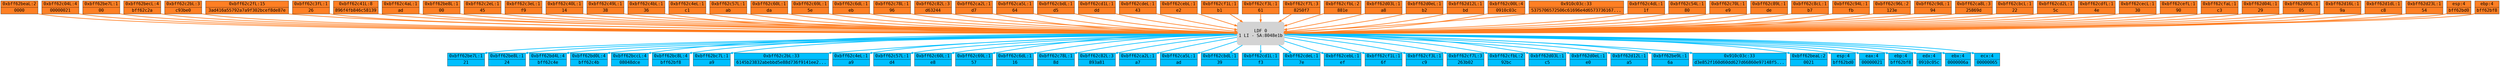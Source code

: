 digraph G {
	graph [bb="0,0,10968,306"];
	node [label="\N"];
	0	 [color=lightgrey,
		fontname=Consolas,
		fontsize=20,
		height=1.5139,
		label="LDF 0\n1 LI - SA:8048e1b",
		pos="5540,153",
		shape=Mrecord,
		style=filled,
		width=3];
	60	 [fillcolor=deepskyblue1,
		fontname=Consolas,
		fontsize=20,
		height=0.84722,
		label="{0xbff62be7L:1 | 21 }",
		pos="2031,31",
		rects="1949.5,31,2112.5,61 1949.5,1,2112.5,31",
		shape=record,
		style=filled,
		width=2.2569];
	0 -> 60	 [color=deepskyblue1,
		penwidth=3,
		pos="e,2112.7,60.353 5432,151.05 4892.2,146.06 2498.1,120.85 2122.7,62.015"];
	61	 [fillcolor=deepskyblue1,
		fontname=Consolas,
		fontsize=20,
		height=0.84722,
		label="{0xbff62be8L:1 | 24 }",
		pos="2212,31",
		rects="2130.5,31,2293.5,61 2130.5,1,2293.5,31",
		shape=record,
		style=filled,
		width=2.2569];
	0 -> 61	 [color=deepskyblue1,
		penwidth=3,
		pos="e,2293.7,60.348 5431.7,150.88 4909.1,145.21 2659.8,117.85 2303.6,62.008"];
	62	 [fillcolor=deepskyblue1,
		fontname=Consolas,
		fontsize=20,
		height=0.84722,
		label="{0xbff62bd4L:4 | bff62c4e }",
		pos="2393,31",
		rects="2311.5,31,2474.5,61 2311.5,1,2474.5,31",
		shape=record,
		style=filled,
		width=2.2569];
	0 -> 62	 [color=deepskyblue1,
		penwidth=3,
		pos="e,2474.7,60.342 5431.9,150.69 4928,144.32 2821.4,114.87 2484.5,61.993"];
	63	 [fillcolor=deepskyblue1,
		fontname=Consolas,
		fontsize=20,
		height=0.84722,
		label="{0xbff62bd0L:4 | bff62c4b }",
		pos="2574,31",
		rects="2492.5,31,2655.5,61 2492.5,1,2655.5,31",
		shape=record,
		style=filled,
		width=2.2569];
	0 -> 63	 [color=deepskyblue1,
		penwidth=3,
		pos="e,2655.6,60.115 5431.8,150.45 4947.2,143.26 2985.6,111.46 2665.8,61.813"];
	64	 [fillcolor=deepskyblue1,
		fontname=Consolas,
		fontsize=20,
		height=0.84722,
		label="{0xbff62bccL:4 | 08048dce }",
		pos="2754,31",
		rects="2674,31,2834,61 2674,1,2834,31",
		shape=record,
		style=filled,
		width=2.2222];
	0 -> 64	 [color=deepskyblue1,
		penwidth=3,
		pos="e,2834.3,60.219 5431.9,152.59 4996.9,154.3 3373.5,154.34 2844.3,62"];
	65	 [fillcolor=deepskyblue1,
		fontname=Consolas,
		fontsize=20,
		height=0.84722,
		label="{0xbff62bc8L:4 | bff62bf8 }",
		pos="2933,31",
		rects="2852.5,31,3013.5,61 2852.5,1,3013.5,31",
		shape=record,
		style=filled,
		width=2.2292];
	0 -> 65	 [color=deepskyblue1,
		penwidth=3,
		pos="e,3013.7,60.32 5432,152.28 5015.9,152.74 3515.8,148.36 3023.8,62.113"];
	66	 [fillcolor=deepskyblue1,
		fontname=Consolas,
		fontsize=20,
		height=0.84722,
		label="{0xbff62bc7L:1 | a9 }",
		pos="3112,31",
		rects="3031.5,31,3192.5,61 3031.5,1,3192.5,31",
		shape=record,
		style=filled,
		width=2.2292];
	0 -> 66	 [color=deepskyblue1,
		penwidth=3,
		pos="e,3192.7,60.087 5432,151.89 5035.2,150.86 3658.8,141.61 3202.6,61.864"];
	67	 [fillcolor=deepskyblue1,
		fontname=Consolas,
		fontsize=20,
		height=0.84722,
		label="{0xbff62c2bL:33 | 6145b23832abebbd5e88d736f9141ee2... }",
		pos="3431,31",
		rects="3211,31,3651,61 3211,1,3651,31",
		shape=record,
		style=filled,
		width=6.1111];
	0 -> 67	 [color=deepskyblue1,
		penwidth=3,
		pos="e,3649.4,61.024 5432,149.94 5143.7,143.78 4332.3,122.03 3660,62 3659.9,61.99 3659.8,61.98 3659.7,61.971"];
	68	 [fillcolor=deepskyblue1,
		fontname=Consolas,
		fontsize=20,
		height=0.84722,
		label="{0xbff62c4eL:1 | a9 }",
		pos="3750,31",
		rects="3669.5,31,3830.5,61 3669.5,1,3830.5,31",
		shape=record,
		style=filled,
		width=2.2292];
	0 -> 68	 [color=deepskyblue1,
		penwidth=3,
		pos="e,3830.8,60.259 5431.8,150.12 5110.7,143.93 4165.9,121.24 3840.7,62.109"];
	69	 [fillcolor=deepskyblue1,
		fontname=Consolas,
		fontsize=20,
		height=0.84722,
		label="{0xbff62c57L:1 | d4 }",
		pos="3929,31",
		rects="3848.5,31,4009.5,61 3848.5,1,4009.5,31",
		shape=record,
		style=filled,
		width=2.2292];
	0 -> 69	 [color=deepskyblue1,
		penwidth=3,
		pos="e,4009.8,60.237 5431.8,149.34 5134.7,141.44 4309,115.4 4019.8,62.143"];
	70	 [fillcolor=deepskyblue1,
		fontname=Consolas,
		fontsize=20,
		height=0.84722,
		label="{0xbff62c60L:1 | e8 }",
		pos="4108,31",
		rects="4027.5,31,4188.5,61 4027.5,1,4188.5,31",
		shape=record,
		style=filled,
		width=2.2292];
	0 -> 70	 [color=deepskyblue1,
		penwidth=3,
		pos="e,4188.8,60.209 5431.8,148.35 5159.8,138.61 4451.7,109.57 4198.7,62.121"];
	71	 [fillcolor=deepskyblue1,
		fontname=Consolas,
		fontsize=20,
		height=0.84722,
		label="{0xbff62c69L:1 | 57 }",
		pos="4287,31",
		rects="4206.5,31,4367.5,61 4206.5,1,4367.5,31",
		shape=record,
		style=filled,
		width=2.2292];
	0 -> 71	 [color=deepskyblue1,
		penwidth=3,
		pos="e,4367.8,60.173 5431.6,152.53 5226.2,151.58 4766.5,140.2 4377.8,62.204"];
	72	 [fillcolor=deepskyblue1,
		fontname=Consolas,
		fontsize=20,
		height=0.84722,
		label="{0xbff62c6dL:1 | 16 }",
		pos="4466,31",
		rects="4385.5,31,4546.5,61 4385.5,1,4546.5,31",
		shape=record,
		style=filled,
		width=2.2292];
	0 -> 72	 [color=deepskyblue1,
		penwidth=3,
		pos="e,4546.8,60.123 5431.6,150.35 5250.8,145.79 4876.5,128.62 4556.7,62.203"];
	73	 [fillcolor=deepskyblue1,
		fontname=Consolas,
		fontsize=20,
		height=0.84722,
		label="{0xbff62c78L:1 | 8d }",
		pos="4645,31",
		rects="4564.5,31,4725.5,61 4564.5,1,4725.5,31",
		shape=record,
		style=filled,
		width=2.2292];
	0 -> 73	 [color=deepskyblue1,
		penwidth=3,
		pos="e,4725.8,60.052 5431.9,147.28 5278.1,138.93 4987.8,117.13 4735.9,62.269"];
	74	 [fillcolor=deepskyblue1,
		fontname=Consolas,
		fontsize=20,
		height=0.84722,
		label="{0xbff62c82L:3 | 893a81 }",
		pos="4824,31",
		rects="4743.5,31,4904.5,61 4743.5,1,4904.5,31",
		shape=record,
		style=filled,
		width=2.2292];
	0 -> 74	 [color=deepskyblue1,
		penwidth=3,
		pos="e,4904.8,59.941 5431.8,142.53 5308.2,130.33 5099.9,105.63 4914.7,62.286"];
	75	 [fillcolor=deepskyblue1,
		fontname=Consolas,
		fontsize=20,
		height=0.84722,
		label="{0xbff62ca2L:1 | a7 }",
		pos="5003,31",
		rects="4922.5,31,5083.5,61 4922.5,1,5083.5,31",
		shape=record,
		style=filled,
		width=2.2292];
	0 -> 75	 [color=deepskyblue1,
		penwidth=3,
		pos="e,5083.9,59.746 5431.8,134.24 5343,118.73 5213.8,94.076 5093.6,62.34"];
	76	 [fillcolor=deepskyblue1,
		fontname=Consolas,
		fontsize=20,
		height=0.84722,
		label="{0xbff62ca5L:1 | ad }",
		pos="5182,31",
		rects="5101.5,31,5262.5,61 5101.5,1,5262.5,31",
		shape=record,
		style=filled,
		width=2.2292];
	0 -> 76	 [color=deepskyblue1,
		penwidth=3,
		pos="e,5262.5,59.153 5432,115.93 5385.5,100.37 5330.2,81.863 5272.2,62.41"];
	77	 [fillcolor=deepskyblue1,
		fontname=Consolas,
		fontsize=20,
		height=0.84722,
		label="{0xbff62cbdL:1 | 39 }",
		pos="5361,31",
		rects="5280.5,31,5441.5,61 5280.5,1,5441.5,31",
		shape=record,
		style=filled,
		width=2.2292];
	0 -> 77	 [color=deepskyblue1,
		penwidth=3,
		pos="e,5404.6,61.249 5460.7,98.842 5444.6,88.047 5428.1,76.952 5413.2,66.98"];
	78	 [fillcolor=deepskyblue1,
		fontname=Consolas,
		fontsize=20,
		height=0.84722,
		label="{0xbff62cd1L:1 | f3 }",
		pos="5540,31",
		rects="5459.5,31,5620.5,61 5459.5,1,5620.5,31",
		shape=record,
		style=filled,
		width=2.2292];
	0 -> 78	 [color=deepskyblue1,
		penwidth=3,
		pos="e,5540,61.158 5540,98.667 5540,89.5 5540,80.123 5540,71.405"];
	79	 [fillcolor=deepskyblue1,
		fontname=Consolas,
		fontsize=20,
		height=0.84722,
		label="{0xbff62cdeL:1 | 7e }",
		pos="5719,31",
		rects="5638.5,31,5799.5,61 5638.5,1,5799.5,31",
		shape=record,
		style=filled,
		width=2.2292];
	0 -> 79	 [color=deepskyblue1,
		penwidth=3,
		pos="e,5675.4,61.249 5619.3,98.842 5635.4,88.047 5651.9,76.952 5666.8,66.98"];
	80	 [fillcolor=deepskyblue1,
		fontname=Consolas,
		fontsize=20,
		height=0.84722,
		label="{0xbff62cebL:1 | ef }",
		pos="5898,31",
		rects="5817.5,31,5978.5,61 5817.5,1,5978.5,31",
		shape=record,
		style=filled,
		width=2.2292];
	0 -> 80	 [color=deepskyblue1,
		penwidth=3,
		pos="e,5817.3,59.057 5648.4,115.67 5699.3,98.597 5759.3,78.479 5807.8,62.249"];
	81	 [fillcolor=deepskyblue1,
		fontname=Consolas,
		fontsize=20,
		height=0.84722,
		label="{0xbff62cf1L:1 | 6f }",
		pos="6075,31",
		rects="5997,31,6153,61 5997,1,6153,31",
		shape=record,
		style=filled,
		width=2.1667];
	0 -> 81	 [color=deepskyblue1,
		penwidth=3,
		pos="e,5997,59.195 5648.4,134.24 5739.5,118.35 5872.7,92.838 5987,62 5987.1,61.972 5987.2,61.945 5987.3,61.917"];
	82	 [fillcolor=deepskyblue1,
		fontname=Consolas,
		fontsize=20,
		height=0.84722,
		label="{0xbff62cf3L:1 | c9 }",
		pos="6249,31",
		rects="6171,31,6327,61 6171,1,6327,31",
		shape=record,
		style=filled,
		width=2.1667];
	0 -> 82	 [color=deepskyblue1,
		penwidth=3,
		pos="e,6171,59.69 5648.2,142.58 5771,130.48 5977.1,105.92 6161.1,62.062"];
	83	 [fillcolor=deepskyblue1,
		fontname=Consolas,
		fontsize=20,
		height=0.84722,
		label="{0xbff62cf7L:3 | 263b02 }",
		pos="6423,31",
		rects="6345,31,6501,61 6345,1,6501,31",
		shape=record,
		style=filled,
		width=2.1667];
	0 -> 83	 [color=deepskyblue1,
		penwidth=3,
		pos="e,6345,59.808 5648.1,147.3 5800.4,139.01 6086.2,117.32 6335,62.041"];
	84	 [fillcolor=deepskyblue1,
		fontname=Consolas,
		fontsize=20,
		height=0.84722,
		label="{0xbff62cfbL:2 | 92bc }",
		pos="6597,31",
		rects="6519,31,6675,61 6519,1,6675,31",
		shape=record,
		style=filled,
		width=2.1667];
	0 -> 84	 [color=deepskyblue1,
		penwidth=3,
		pos="e,6519,59.884 5648.2,150.38 5826.8,145.85 6194.1,128.74 6508.8,62.074"];
	85	 [fillcolor=deepskyblue1,
		fontname=Consolas,
		fontsize=20,
		height=0.84722,
		label="{0xbff62d03L:1 | c5 }",
		pos="6775,31",
		rects="6693.5,31,6856.5,61 6693.5,1,6856.5,31",
		shape=record,
		style=filled,
		width=2.2569];
	0 -> 85	 [color=deepskyblue1,
		penwidth=3,
		pos="e,6693.4,59.926 5648,152.08 5850.7,150.37 6301,137.69 6683.5,61.9"];
	86	 [fillcolor=deepskyblue1,
		fontname=Consolas,
		fontsize=20,
		height=0.84722,
		label="{0xbff62d0eL:1 | e0 }",
		pos="6956,31",
		rects="6874.5,31,7037.5,61 6874.5,1,7037.5,31",
		shape=record,
		style=filled,
		width=2.2569];
	0 -> 86	 [color=deepskyblue1,
		penwidth=3,
		pos="e,6874.4,59.969 5648.2,148.15 5917.5,138 6613.4,108.24 6864.2,61.905"];
	87	 [fillcolor=deepskyblue1,
		fontname=Consolas,
		fontsize=20,
		height=0.84722,
		label="{0xbff62d12L:1 | a5 }",
		pos="7137,31",
		rects="7055.5,31,7218.5,61 7055.5,1,7218.5,31",
		shape=record,
		style=filled,
		width=2.2569];
	0 -> 87	 [color=deepskyblue1,
		penwidth=3,
		pos="e,7055.4,60.001 5648.1,149.17 5943,140.88 6758.2,113.99 7045.4,61.866"];
	88	 [fillcolor=deepskyblue1,
		fontname=Consolas,
		fontsize=20,
		height=0.84722,
		label="{0xbff62be9L:1 | 6a }",
		pos="7318,31",
		rects="7236.5,31,7399.5,61 7236.5,1,7399.5,31",
		shape=record,
		style=filled,
		width=2.2569];
	0 -> 88	 [color=deepskyblue1,
		penwidth=3,
		pos="e,7236.4,60.027 5648.1,149.97 5967.4,143.4 6902.9,119.78 7226.6,61.839"];
	89	 [fillcolor=deepskyblue1,
		fontname=Consolas,
		fontsize=20,
		height=0.84722,
		label="{0x910c03c:33 | d3e852f160d60dd627d66860e97148f5... }",
		pos="7635,31",
		rects="7418,31,7852,61 7418,1,7852,31",
		shape=record,
		style=filled,
		width=6.0278];
	0 -> 89	 [color=deepskyblue1,
		penwidth=3,
		pos="e,7418.5,61.025 5648.1,149.94 5935.3,143.78 6740.6,122.07 7408,62 7408.1,61.99 7408.2,61.98 7408.3,61.971"];
	90	 [fillcolor=deepskyblue1,
		fontname=Consolas,
		fontsize=20,
		height=0.84722,
		label="{0xbff62beaL:2 | 0021 }",
		pos="7952,31",
		rects="7870.5,31,8033.5,61 7870.5,1,8033.5,31",
		shape=record,
		style=filled,
		width=2.2569];
	0 -> 90	 [color=deepskyblue1,
		penwidth=3,
		pos="e,7870.4,60.085 5648.3,151.81 6043.4,150.48 7407.8,140.33 7860.6,61.834"];
	91	 [fillcolor=deepskyblue1,
		fontname=Consolas,
		fontsize=20,
		height=0.84722,
		label="{esp:4 | bff62bd0 }",
		pos="8105,31",
		rects="8051.5,31,8158.5,61 8051.5,1,8158.5,31",
		shape=record,
		style=filled,
		width=1.4792];
	0 -> 91	 [color=deepskyblue1,
		penwidth=3,
		pos="e,8051.2,59.32 5648.3,150.7 6092.5,145 7764.5,120.03 8041.2,61.591"];
	92	 [fillcolor=deepskyblue1,
		fontname=Consolas,
		fontsize=20,
		height=0.84722,
		label="{eax:4 | 00000021 }",
		pos="8236,31",
		rects="8176.5,31,8295.5,61 8176.5,1,8295.5,31",
		shape=record,
		style=filled,
		width=1.6458];
	0 -> 92	 [color=deepskyblue1,
		penwidth=3,
		pos="e,8176.2,59.556 5648.1,150.68 6106,144.79 7875.1,118.68 8166.1,61.684"];
	93	 [fillcolor=deepskyblue1,
		fontname=Consolas,
		fontsize=20,
		height=0.84722,
		label="{ebp:4 | bff62bf8 }",
		pos="8365,31",
		rects="8314,31,8416,61 8314,1,8416,31",
		shape=record,
		style=filled,
		width=1.4028];
	0 -> 93	 [color=deepskyblue1,
		penwidth=3,
		pos="e,8313.7,59.096 5648.1,151.17 6126.9,147.15 8043.4,127.09 8304,62 8304.1,61.975 8304.2,61.95 8304.3,61.924"];
	94	 [fillcolor=deepskyblue1,
		fontname=Consolas,
		fontsize=20,
		height=0.84722,
		label="{edx:4 | 0910c05c }",
		pos="8492,31",
		rects="8434,31,8550,61 8434,1,8550,31",
		shape=record,
		style=filled,
		width=1.5972];
	0 -> 94	 [color=deepskyblue1,
		penwidth=3,
		pos="e,8433.9,59.335 5648.2,151.07 6139.7,146.53 8149.9,124.26 8424,62 8424.1,61.977 8424.2,61.953 8424.3,61.93"];
	95	 [fillcolor=deepskyblue1,
		fontname=Consolas,
		fontsize=20,
		height=0.84722,
		label="{ebx:4 | 0000006a }",
		pos="8628,31",
		rects="8568.5,31,8687.5,61 8568.5,1,8687.5,31",
		shape=record,
		style=filled,
		width=1.6458];
	0 -> 95	 [color=deepskyblue1,
		penwidth=3,
		pos="e,8568.1,59.339 5648.1,151.17 6153.4,146.96 8269.8,125.64 8558,62 8558.1,61.977 8558.2,61.954 8558.3,61.93"];
	96	 [fillcolor=deepskyblue1,
		fontname=Consolas,
		fontsize=20,
		height=0.84722,
		label="{ecx:4 | 00000065 }",
		pos="8765,31",
		rects="8705.5,31,8824.5,61 8705.5,1,8824.5,31",
		shape=record,
		style=filled,
		width=1.6458];
	0 -> 96	 [color=deepskyblue1,
		penwidth=3,
		pos="e,8705.2,59.578 5648.3,151.35 6162.8,147.95 8349.5,129.71 8695.3,61.658"];
	1	 [fillcolor=chocolate1,
		fontname=Consolas,
		fontsize=20,
		height=0.84722,
		label="{0xbff62beaL:2 | 0000 }",
		pos="81,275",
		rects="-0.5,275,162.5,305 -0.5,245,162.5,275",
		shape=record,
		style=filled,
		width=2.2569];
	1 -> 0	 [color=chocolate1,
		penwidth=3,
		pos="e,5431.9,153.84 162.65,245.61 165.45,245.01 168.24,244.47 171,244 704.08,152.9 4681.9,153.01 5421.8,153.82",
		width=5];
	2	 [fillcolor=chocolate1,
		fontname=Consolas,
		fontsize=20,
		height=0.84722,
		label="{0xbff62c04L:4 | 00000021 }",
		pos="261,275",
		rects="180.5,275,341.5,305 180.5,245,341.5,275",
		shape=record,
		style=filled,
		width=2.2292];
	2 -> 0	 [color=chocolate1,
		penwidth=3,
		pos="e,5431.9,153.88 341.73,245.61 344.51,245.01 347.27,244.47 350,244 864.18,155.09 4696.2,153.39 5421.7,153.87",
		width=5];
	3	 [fillcolor=chocolate1,
		fontname=Consolas,
		fontsize=20,
		height=0.84722,
		label="{0xbff62be7L:1 | 00 }",
		pos="441,275",
		rects="359.5,275,522.5,305 359.5,245,522.5,275",
		shape=record,
		style=filled,
		width=2.2569];
	3 -> 0	 [color=chocolate1,
		penwidth=3,
		pos="e,5431.8,153.98 522.65,245.62 525.45,245.02 528.24,244.47 531,244 1026.4,159.04 4710.8,154.13 5421.5,153.98",
		width=5];
	4	 [fillcolor=chocolate1,
		fontname=Consolas,
		fontsize=20,
		height=0.84722,
		label="{0xbff62becL:4 | bff62c2a }",
		pos="621,275",
		rects="540.5,275,701.5,305 540.5,245,701.5,275",
		shape=record,
		style=filled,
		width=2.2292];
	4 -> 0	 [color=chocolate1,
		penwidth=3,
		pos="e,5431.9,154.03 701.73,245.62 704.51,245.02 707.27,244.47 710,244 1186.6,161.27 4727.1,154.56 5421.9,154.04",
		width=5];
	5	 [fillcolor=chocolate1,
		fontname=Consolas,
		fontsize=20,
		height=0.84722,
		label="{0xbff62c2bL:3 | c93be0 }",
		pos="800,275",
		rects="719.5,275,880.5,305 719.5,245,880.5,275",
		shape=record,
		style=filled,
		width=2.2292];
	5 -> 0	 [color=chocolate1,
		penwidth=3,
		pos="e,5432,154.12 880.73,245.62 883.51,245.02 886.27,244.48 889,244 1346.9,164.34 4742.6,155.17 5421.9,154.13",
		width=5];
	6	 [fillcolor=chocolate1,
		fontname=Consolas,
		fontsize=20,
		height=0.84722,
		label="{0xbff62c2fL:15 | 3ad416a55792a7a9f302bcef8de87e }",
		pos="1092,275",
		rects="898.5,275,1285.5,305 898.5,245,1285.5,275",
		shape=record,
		style=filled,
		width=5.3681];
	6 -> 0	 [color=chocolate1,
		penwidth=3,
		pos="e,5431.7,154.45 1284,244.99 1287.7,244.64 1291.4,244.31 1295,244 2128.8,173.83 4822.5,157.33 5421.3,154.5",
		width=5];
	7	 [fillcolor=chocolate1,
		fontname=Consolas,
		fontsize=20,
		height=0.84722,
		label="{0xbff62c3fL:1 | 26 }",
		pos="1382,275",
		rects="1304,275,1460,305 1304,245,1460,275",
		shape=record,
		style=filled,
		width=2.1667];
	7 -> 0	 [color=chocolate1,
		penwidth=3,
		pos="e,5432,154.39 1460.4,245.74 1463.3,245.09 1466.2,244.51 1469,244 1866.2,172.91 4793.5,157.04 5421.6,154.44",
		width=5];
	8	 [fillcolor=chocolate1,
		fontname=Consolas,
		fontsize=20,
		height=0.84722,
		label="{0xbff62c41L:8 | 896f4fb846c58139 }",
		pos="1583,275",
		rects="1478.5,275,1687.5,305 1478.5,245,1687.5,275",
		shape=record,
		style=filled,
		width=2.8958];
	8 -> 0	 [color=chocolate1,
		penwidth=3,
		pos="e,5431.9,155.01 1687.8,245.28 1690.5,244.82 1693.3,244.39 1696,244 2071.9,190.47 4816.1,161 5421.9,155.11",
		width=5];
	9	 [fillcolor=chocolate1,
		fontname=Consolas,
		fontsize=20,
		height=0.84722,
		label="{0xbff62c4aL:1 | ad }",
		pos="1786,275",
		rects="1705.5,275,1866.5,305 1705.5,245,1866.5,275",
		shape=record,
		style=filled,
		width=2.2292];
	9 -> 0	 [color=chocolate1,
		penwidth=3,
		pos="e,5431.8,154.72 1866.7,245.64 1869.5,245.03 1872.3,244.48 1875,244 2230.4,181.23 4832.4,159.04 5421.6,154.8",
		width=5];
	10	 [fillcolor=chocolate1,
		fontname=Consolas,
		fontsize=20,
		height=0.84722,
		label="{0xbff62be8L:1 | 00 }",
		pos="1966,275",
		rects="1884.5,275,2047.5,305 1884.5,245,2047.5,275",
		shape=record,
		style=filled,
		width=2.2569];
	10 -> 0	 [color=chocolate1,
		penwidth=3,
		pos="e,5431.8,154.89 2047.7,245.65 2050.5,245.04 2053.2,244.48 2056,244 2392.7,184.89 4849.9,160.01 5421.5,154.98",
		width=5];
	11	 [fillcolor=chocolate1,
		fontname=Consolas,
		fontsize=20,
		height=0.84722,
		label="{0xbff62c2eL:1 | 45 }",
		pos="2146,275",
		rects="2065.5,275,2226.5,305 2065.5,245,2226.5,275",
		shape=record,
		style=filled,
		width=2.2292];
	11 -> 0	 [color=chocolate1,
		penwidth=3,
		pos="e,5431.6,155.04 2226.7,245.65 2229.5,245.04 2232.3,244.49 2235,244 2553.1,187.38 4867.6,160.74 5421.2,155.14",
		width=5];
	12	 [fillcolor=chocolate1,
		fontname=Consolas,
		fontsize=20,
		height=0.84722,
		label="{0xbff62c3eL:1 | f9 }",
		pos="2325,275",
		rects="2244.5,275,2405.5,305 2244.5,245,2405.5,275",
		shape=record,
		style=filled,
		width=2.2292];
	12 -> 0	 [color=chocolate1,
		penwidth=3,
		pos="e,5431.6,155.22 2405.7,245.66 2408.5,245.04 2411.3,244.49 2414,244 2713.6,190.42 4887.1,161.65 5421.5,155.34",
		width=5];
	13	 [fillcolor=chocolate1,
		fontname=Consolas,
		fontsize=20,
		height=0.84722,
		label="{0xbff62c40L:1 | 14 }",
		pos="2504,275",
		rects="2423.5,275,2584.5,305 2423.5,245,2584.5,275",
		shape=record,
		style=filled,
		width=2.2292];
	13 -> 0	 [color=chocolate1,
		penwidth=3,
		pos="e,5431.6,155.42 2584.7,245.66 2587.5,245.05 2590.3,244.49 2593,244 2874.2,193.46 4906.5,162.62 5421.6,155.56",
		width=5];
	14	 [fillcolor=chocolate1,
		fontname=Consolas,
		fontsize=20,
		height=0.84722,
		label="{0xbff62c49L:1 | 38 }",
		pos="2683,275",
		rects="2602.5,275,2763.5,305 2602.5,245,2763.5,275",
		shape=record,
		style=filled,
		width=2.2292];
	14 -> 0	 [color=chocolate1,
		penwidth=3,
		pos="e,5431.9,155.65 2763.7,245.67 2766.5,245.05 2769.3,244.49 2772,244 3034.9,196.49 4927.1,163.65 5421.9,155.81",
		width=5];
	15	 [fillcolor=chocolate1,
		fontname=Consolas,
		fontsize=20,
		height=0.84722,
		label="{0xbff62c4bL:1 | 36 }",
		pos="2862,275",
		rects="2781.5,275,2942.5,305 2781.5,245,2942.5,275",
		shape=record,
		style=filled,
		width=2.2292];
	15 -> 0	 [color=chocolate1,
		penwidth=3,
		pos="e,5431.9,153.59 2942.7,245.68 2945.5,245.06 2948.3,244.5 2951,244 3434.8,156 4980.9,152.67 5421.7,153.57",
		width=5];
	16	 [fillcolor=chocolate1,
		fontname=Consolas,
		fontsize=20,
		height=0.84722,
		label="{0xbff62c4eL:1 | c1 }",
		pos="3041,275",
		rects="2960.5,275,3121.5,305 2960.5,245,3121.5,275",
		shape=record,
		style=filled,
		width=2.2292];
	16 -> 0	 [color=chocolate1,
		penwidth=3,
		pos="e,5431.8,153.92 3121.7,245.69 3124.5,245.07 3127.3,244.5 3130,244 3577.3,162.03 5000.9,154.37 5421.7,153.93",
		width=5];
	17	 [fillcolor=chocolate1,
		fontname=Consolas,
		fontsize=20,
		height=0.84722,
		label="{0xbff62c57L:1 | ab }",
		pos="3220,275",
		rects="3139.5,275,3300.5,305 3139.5,245,3300.5,275",
		shape=record,
		style=filled,
		width=2.2292];
	17 -> 0	 [color=chocolate1,
		penwidth=3,
		pos="e,5431.9,154.3 3300.7,245.7 3303.5,245.07 3306.3,244.5 3309,244 3720,168.06 5021.6,156.19 5421.8,154.34",
		width=5];
	18	 [fillcolor=chocolate1,
		fontname=Consolas,
		fontsize=20,
		height=0.84722,
		label="{0xbff62c60L:1 | da }",
		pos="3399,275",
		rects="3318.5,275,3479.5,305 3318.5,245,3479.5,275",
		shape=record,
		style=filled,
		width=2.2292];
	18 -> 0	 [color=chocolate1,
		penwidth=3,
		pos="e,5431.8,154.74 3479.7,245.71 3482.5,245.08 3485.3,244.51 3488,244 3862.7,174.08 5042.8,158.17 5421.7,154.83",
		width=5];
	19	 [fillcolor=chocolate1,
		fontname=Consolas,
		fontsize=20,
		height=0.84722,
		label="{0xbff62c69L:1 | 5e }",
		pos="3578,275",
		rects="3497.5,275,3658.5,305 3497.5,245,3658.5,275",
		shape=record,
		style=filled,
		width=2.2292];
	19 -> 0	 [color=chocolate1,
		penwidth=3,
		pos="e,5431.7,155.27 3658.8,245.72 3661.5,245.09 3664.3,244.51 3667,244 4005.6,180.08 5065.2,160.33 5421.6,155.41",
		width=5];
	20	 [fillcolor=chocolate1,
		fontname=Consolas,
		fontsize=20,
		height=0.84722,
		label="{0xbff62c6dL:1 | eb }",
		pos="3757,275",
		rects="3676.5,275,3837.5,305 3676.5,245,3837.5,275",
		shape=record,
		style=filled,
		width=2.2292];
	20 -> 0	 [color=chocolate1,
		penwidth=3,
		pos="e,5432,155.91 3837.8,245.74 3840.5,245.11 3843.3,244.52 3846,244 4148.8,186.06 5089.1,162.7 5421.8,156.11",
		width=5];
	21	 [fillcolor=chocolate1,
		fontname=Consolas,
		fontsize=20,
		height=0.84722,
		label="{0xbff62c78L:1 | 96 }",
		pos="3936,275",
		rects="3855.5,275,4016.5,305 3855.5,245,4016.5,275",
		shape=record,
		style=filled,
		width=2.2292];
	21 -> 0	 [color=chocolate1,
		penwidth=3,
		pos="e,5431.8,156.7 4016.8,245.76 4019.5,245.12 4022.3,244.53 4025,244 4291.9,192.05 5113.3,165.37 5421.5,156.98",
		width=5];
	22	 [fillcolor=chocolate1,
		fontname=Consolas,
		fontsize=20,
		height=0.84722,
		label="{0xbff62c82L:3 | d63244 }",
		pos="4115,275",
		rects="4034.5,275,4195.5,305 4034.5,245,4195.5,275",
		shape=record,
		style=filled,
		width=2.2292];
	22 -> 0	 [color=chocolate1,
		penwidth=3,
		pos="e,5431.9,157.69 4195.8,245.79 4198.5,245.14 4201.3,244.54 4204,244 4435.4,198.01 5139.8,168.37 5421.6,158.06",
		width=5];
	23	 [fillcolor=chocolate1,
		fontname=Consolas,
		fontsize=20,
		height=0.84722,
		label="{0xbff62ca2L:1 | d7 }",
		pos="4294,275",
		rects="4213.5,275,4374.5,305 4213.5,245,4374.5,275",
		shape=record,
		style=filled,
		width=2.2292];
	23 -> 0	 [color=chocolate1,
		penwidth=3,
		pos="e,5431.9,153.55 4374.8,245.83 4377.5,245.17 4380.3,244.55 4383,244 4756.9,167.68 5210.8,155.02 5421.7,153.61",
		width=5];
	24	 [fillcolor=chocolate1,
		fontname=Consolas,
		fontsize=20,
		height=0.84722,
		label="{0xbff62ca5L:1 | 64 }",
		pos="4473,275",
		rects="4392.5,275,4553.5,305 4392.5,245,4553.5,275",
		shape=record,
		style=filled,
		width=2.2292];
	24 -> 0	 [color=chocolate1,
		penwidth=3,
		pos="e,5431.7,155.75 4553.8,245.88 4556.5,245.2 4559.3,244.57 4562,244 4867.5,179.38 5236.4,161.16 5421.6,156.02",
		width=5];
	25	 [fillcolor=chocolate1,
		fontname=Consolas,
		fontsize=20,
		height=0.84722,
		label="{0xbff62cbdL:1 | d5 }",
		pos="4652,275",
		rects="4571.5,275,4732.5,305 4571.5,245,4732.5,275",
		shape=record,
		style=filled,
		width=2.2292];
	25 -> 0	 [color=chocolate1,
		penwidth=3,
		pos="e,5431.9,158.87 4732.8,245.95 4735.6,245.25 4738.3,244.6 4741,244 4979.2,191.08 5264.6,168.47 5421.7,159.45",
		width=5];
	26	 [fillcolor=chocolate1,
		fontname=Consolas,
		fontsize=20,
		height=0.84722,
		label="{0xbff62cd1L:1 | dd }",
		pos="4831,275",
		rects="4750.5,275,4911.5,305 4750.5,245,4911.5,275",
		shape=record,
		style=filled,
		width=2.2292];
	26 -> 0	 [color=chocolate1,
		penwidth=3,
		pos="e,5431.9,163.7 4911.8,246.06 4914.6,245.34 4917.3,244.64 4920,244 5092.3,202.82 5296.2,177.62 5421.9,164.72",
		width=5];
	27	 [fillcolor=chocolate1,
		fontname=Consolas,
		fontsize=20,
		height=0.84722,
		label="{0xbff62cdeL:1 | 43 }",
		pos="5010,275",
		rects="4929.5,275,5090.5,305 4929.5,245,5090.5,275",
		shape=record,
		style=filled,
		width=2.2292];
	27 -> 0	 [color=chocolate1,
		penwidth=3,
		pos="e,5431.7,172.23 5090.9,246.27 5093.6,245.48 5096.3,244.72 5099,244 5207.2,214.85 5332.5,190.12 5421.8,174.01",
		width=5];
	28	 [fillcolor=chocolate1,
		fontname=Consolas,
		fontsize=20,
		height=0.84722,
		label="{0xbff62cebL:1 | e2 }",
		pos="5189,275",
		rects="5108.5,275,5269.5,305 5108.5,245,5269.5,275",
		shape=record,
		style=filled,
		width=2.2292];
	28 -> 0	 [color=chocolate1,
		penwidth=3,
		pos="e,5431.9,190.95 5269.5,246.47 5314.8,231 5372.1,211.4 5422.3,194.24",
		width=5];
	29	 [fillcolor=chocolate1,
		fontname=Consolas,
		fontsize=20,
		height=0.84722,
		label="{0xbff62cf1L:1 | b1 }",
		pos="5366,275",
		rects="5288,275,5444,305 5288,245,5444,275",
		shape=record,
		style=filled,
		width=2.1667];
	29 -> 0	 [color=chocolate1,
		penwidth=3,
		pos="e,5462.9,207.17 5408.1,244.95 5422.2,235.26 5438.4,224.09 5454.5,212.97",
		width=5];
	30	 [fillcolor=chocolate1,
		fontname=Consolas,
		fontsize=20,
		height=0.84722,
		label="{0xbff62cf3L:1 | 61 }",
		pos="5540,275",
		rects="5462,275,5618,305 5462,245,5618,275",
		shape=record,
		style=filled,
		width=2.1667];
	30 -> 0	 [color=chocolate1,
		penwidth=3,
		pos="e,5540,207.17 5540,244.95 5540,236.51 5540,226.94 5540,217.26",
		width=5];
	31	 [fillcolor=chocolate1,
		fontname=Consolas,
		fontsize=20,
		height=0.84722,
		label="{0xbff62cf7L:3 | 8250f7 }",
		pos="5714,275",
		rects="5636,275,5792,305 5636,245,5792,275",
		shape=record,
		style=filled,
		width=2.1667];
	31 -> 0	 [color=chocolate1,
		penwidth=3,
		pos="e,5617.1,207.17 5671.9,244.95 5657.8,235.26 5641.6,224.09 5625.5,212.97",
		width=5];
	32	 [fillcolor=chocolate1,
		fontname=Consolas,
		fontsize=20,
		height=0.84722,
		label="{0xbff62cfbL:2 | 881e }",
		pos="5888,275",
		rects="5810,275,5966,305 5810,245,5966,275",
		shape=record,
		style=filled,
		width=2.1667];
	32 -> 0	 [color=chocolate1,
		penwidth=3,
		pos="e,5648.2,191.3 5809.9,247.07 5765.1,231.62 5708,211.91 5657.8,194.62",
		width=5];
	33	 [fillcolor=chocolate1,
		fontname=Consolas,
		fontsize=20,
		height=0.84722,
		label="{0xbff62d03L:1 | a8 }",
		pos="6066,275",
		rects="5984.5,275,6147.5,305 5984.5,245,6147.5,275",
		shape=record,
		style=filled,
		width=2.2569];
	33 -> 0	 [color=chocolate1,
		penwidth=3,
		pos="e,5648.1,172.8 5984.3,246.57 5981.2,245.68 5978.1,244.82 5975,244 5868.8,215.62 5746.1,190.94 5658.1,174.65",
		width=5];
	34	 [fillcolor=chocolate1,
		fontname=Consolas,
		fontsize=20,
		height=0.84722,
		label="{0xbff62d0eL:1 | b2 }",
		pos="6247,275",
		rects="6165.5,275,6328.5,305 6165.5,245,6328.5,275",
		shape=record,
		style=filled,
		width=2.2569];
	34 -> 0	 [color=chocolate1,
		penwidth=3,
		pos="e,5648.2,164.07 6165.3,246.34 6162.2,245.51 6159.1,244.73 6156,244 5985.1,203.67 5783,178.28 5658.1,165.11",
		width=5];
	35	 [fillcolor=chocolate1,
		fontname=Consolas,
		fontsize=20,
		height=0.84722,
		label="{0xbff62d12L:1 | bd }",
		pos="6428,275",
		rects="6346.5,275,6509.5,305 6346.5,245,6509.5,275",
		shape=record,
		style=filled,
		width=2.2569];
	35 -> 0	 [color=chocolate1,
		penwidth=3,
		pos="e,5648.1,159.14 6346.4,246.21 6343.2,245.42 6340.1,244.68 6337,244 6099.4,192 5815,169.06 5658.3,159.74",
		width=5];
	36	 [fillcolor=chocolate1,
		fontname=Consolas,
		fontsize=20,
		height=0.84722,
		label="{0xbff62c00L:4 | 0910c03c }",
		pos="6608,275",
		rects="6527.5,275,6688.5,305 6527.5,245,6688.5,275",
		shape=record,
		style=filled,
		width=2.2292];
	36 -> 0	 [color=chocolate1,
		penwidth=3,
		pos="e,5648.3,155.86 6527.3,246.12 6524.2,245.35 6521.1,244.64 6518,244 6212.4,179.9 5843.5,161.45 5658.3,156.14",
		width=5];
	37	 [fillcolor=chocolate1,
		fontname=Consolas,
		fontsize=20,
		height=0.84722,
		label="{0x910c03c:33 | 5375706572506c61696e4d6573736167... }",
		pos="6928,275",
		rects="6706.5,275,7149.5,305 6706.5,245,7149.5,275",
		shape=record,
		style=filled,
		width=6.1458];
	37 -> 0	 [color=chocolate1,
		penwidth=3,
		pos="e,5648.2,160.55 6706.4,244.99 6703.3,244.65 6700.1,244.32 6697,244 6318.2,204.69 5868,174.36 5658.3,161.19",
		width=5];
	38	 [fillcolor=chocolate1,
		fontname=Consolas,
		fontsize=20,
		height=0.84722,
		label="{0xbff62c4dL:1 | 1f }",
		pos="7248,275",
		rects="7167.5,275,7328.5,305 7167.5,245,7328.5,275",
		shape=record,
		style=filled,
		width=2.2292];
	38 -> 0	 [color=chocolate1,
		penwidth=3,
		pos="e,5648.2,156.27 7167.3,245.98 7164.2,245.25 7161.1,244.59 7158,244 6870.4,189.1 5981.1,163.98 5658.5,156.51",
		width=5];
	39	 [fillcolor=chocolate1,
		fontname=Consolas,
		fontsize=20,
		height=0.84722,
		label="{0xbff62c54L:1 | 80 }",
		pos="7427,275",
		rects="7346.5,275,7507.5,305 7346.5,245,7507.5,275",
		shape=record,
		style=filled,
		width=2.2292];
	39 -> 0	 [color=chocolate1,
		penwidth=3,
		pos="e,5648.3,155.57 7346.3,245.96 7343.2,245.24 7340.1,244.58 7337,244 7013.5,183.17 6004.9,161.5 5658.3,155.74",
		width=5];
	40	 [fillcolor=chocolate1,
		fontname=Consolas,
		fontsize=20,
		height=0.84722,
		label="{0xbff62c70L:1 | e9 }",
		pos="7606,275",
		rects="7525.5,275,7686.5,305 7525.5,245,7686.5,275",
		shape=record,
		style=filled,
		width=2.2292];
	40 -> 0	 [color=chocolate1,
		penwidth=3,
		pos="e,5648.2,155 7525.3,245.94 7522.2,245.22 7519.1,244.57 7516,244 7156.5,177.23 6027.9,159.27 5658.4,155.12",
		width=5];
	41	 [fillcolor=chocolate1,
		fontname=Consolas,
		fontsize=20,
		height=0.84722,
		label="{0xbff62c89L:1 | de }",
		pos="7785,275",
		rects="7704.5,275,7865.5,305 7704.5,245,7865.5,275",
		shape=record,
		style=filled,
		width=2.2292];
	41 -> 0	 [color=chocolate1,
		penwidth=3,
		pos="e,5648.3,154.53 7704.3,245.93 7701.2,245.21 7698.1,244.57 7695,244 7299.4,171.29 6050,157.23 5658.5,154.59",
		width=5];
	42	 [fillcolor=chocolate1,
		fontname=Consolas,
		fontsize=20,
		height=0.84722,
		label="{0xbff62c8cL:1 | b7 }",
		pos="7964,275",
		rects="7884,275,8044,305 7884,245,8044,275",
		shape=record,
		style=filled,
		width=2.2222];
	42 -> 0	 [color=chocolate1,
		penwidth=3,
		pos="e,5648.2,154.12 7883.8,246.03 7880.5,245.27 7877.2,244.59 7874,244 7442,165.33 6070.6,155.35 5658.4,154.15",
		width=5];
	43	 [fillcolor=chocolate1,
		fontname=Consolas,
		fontsize=20,
		height=0.84722,
		label="{0xbff62c94L:1 | fb }",
		pos="8143,275",
		rects="8062.5,275,8223.5,305 8062.5,245,8223.5,275",
		shape=record,
		style=filled,
		width=2.2292];
	43 -> 0	 [color=chocolate1,
		penwidth=3,
		pos="e,5648.1,153.77 8062.3,245.9 8059.2,245.2 8056.1,244.56 8053,244 7584.5,159.34 6090.4,153.61 5658.2,153.77",
		width=5];
	44	 [fillcolor=chocolate1,
		fontname=Consolas,
		fontsize=20,
		height=0.84722,
		label="{0xbff62c96L:2 | 123e }",
		pos="8322,275",
		rects="8241.5,275,8402.5,305 8241.5,245,8402.5,275",
		shape=record,
		style=filled,
		width=2.2292];
	44 -> 0	 [color=chocolate1,
		penwidth=3,
		pos="e,5648.3,153.47 8241.3,245.89 8238.2,245.19 8235.1,244.55 8232,244 7727.1,153.38 6110.5,151.98 5658.4,153.44",
		width=5];
	45	 [fillcolor=chocolate1,
		fontname=Consolas,
		fontsize=20,
		height=0.84722,
		label="{0xbff62c9dL:1 | 94 }",
		pos="8501,275",
		rects="8420.5,275,8581.5,305 8420.5,245,8581.5,275",
		shape=record,
		style=filled,
		width=2.2292];
	45 -> 0	 [color=chocolate1,
		penwidth=3,
		pos="e,5648,155.53 8420.3,245.88 8417.2,245.18 8414.1,244.55 8411,244 8137.5,195.21 6164.7,163.16 5658.3,155.68",
		width=5];
	46	 [fillcolor=chocolate1,
		fontname=Consolas,
		fontsize=20,
		height=0.84722,
		label="{0xbff62ca8L:3 | 25869d }",
		pos="8680,275",
		rects="8599.5,275,8760.5,305 8599.5,245,8760.5,275",
		shape=record,
		style=filled,
		width=2.2292];
	46 -> 0	 [color=chocolate1,
		penwidth=3,
		pos="e,5648.3,155.32 8599.3,245.88 8596.2,245.18 8593.1,244.55 8590,244 8298.1,192.21 6185.1,162.18 5658.6,155.45",
		width=5];
	47	 [fillcolor=chocolate1,
		fontname=Consolas,
		fontsize=20,
		height=0.84722,
		label="{0xbff62cbcL:1 | 22 }",
		pos="8859,275",
		rects="8779,275,8939,305 8779,245,8939,275",
		shape=record,
		style=filled,
		width=2.2222];
	47 -> 0	 [color=chocolate1,
		penwidth=3,
		pos="e,5648,155.13 8778.8,245.98 8775.5,245.24 8772.2,244.57 8769,244 8458.6,189.18 6203.2,161.24 5658.3,155.24",
		width=5];
	48	 [fillcolor=chocolate1,
		fontname=Consolas,
		fontsize=20,
		height=0.84722,
		label="{0xbff62cd2L:1 | 5c }",
		pos="9038,275",
		rects="8957.5,275,9118.5,305 8957.5,245,9118.5,275",
		shape=record,
		style=filled,
		width=2.2292];
	48 -> 0	 [color=chocolate1,
		penwidth=3,
		pos="e,5648.1,154.96 8957.3,245.86 8954.2,245.17 8951.1,244.54 8948,244 8619.1,186.16 6221.6,160.36 5658.3,155.05",
		width=5];
	49	 [fillcolor=chocolate1,
		fontname=Consolas,
		fontsize=20,
		height=0.84722,
		label="{0xbff62cdfL:1 | 4e }",
		pos="9215,275",
		rects="9137,275,9293,305 9137,245,9293,275",
		shape=record,
		style=filled,
		width=2.1667];
	49 -> 0	 [color=chocolate1,
		penwidth=3,
		pos="e,5648.2,154.76 9136.6,245.97 9133.4,245.23 9130.2,244.57 9127,244 8779.8,181.96 6239.5,159.25 5658.3,154.84",
		width=5];
	50	 [fillcolor=chocolate1,
		fontname=Consolas,
		fontsize=20,
		height=0.84722,
		label="{0xbff62cecL:1 | 30 }",
		pos="9391,275",
		rects="9311,275,9471,305 9311,245,9471,275",
		shape=record,
		style=filled,
		width=2.2222];
	50 -> 0	 [color=chocolate1,
		penwidth=3,
		pos="e,5648.2,154.65 9310.8,245.75 9307.8,245.1 9304.9,244.51 9302,244 8936.6,179.58 6257.5,158.62 5658.6,154.72",
		width=5];
	51	 [fillcolor=chocolate1,
		fontname=Consolas,
		fontsize=20,
		height=0.84722,
		label="{0xbff62cefL:1 | 90 }",
		pos="9567,275",
		rects="9489,275,9645,305 9489,245,9645,275",
		shape=record,
		style=filled,
		width=2.1667];
	51 -> 0	 [color=chocolate1,
		penwidth=3,
		pos="e,5648.4,154.48 9488.6,245.74 9485.7,245.09 9482.8,244.51 9480,244 9096.4,175.21 6274.8,157.58 5658.6,154.53",
		width=5];
	52	 [fillcolor=chocolate1,
		fontname=Consolas,
		fontsize=20,
		height=0.84722,
		label="{0xbff62cfaL:1 | c3 }",
		pos="9741,275",
		rects="9663,275,9819,305 9663,245,9819,275",
		shape=record,
		style=filled,
		width=2.1667];
	52 -> 0	 [color=chocolate1,
		penwidth=3,
		pos="e,5648.2,154.37 9662.6,245.74 9659.7,245.09 9656.8,244.51 9654,244 9252.2,172.15 6289.7,156.86 5658.2,154.4",
		width=5];
	53	 [fillcolor=chocolate1,
		fontname=Consolas,
		fontsize=20,
		height=0.84722,
		label="{0xbff62d04L:1 | 29 }",
		pos="9919,275",
		rects="9837.5,275,10000,305 9837.5,245,10000,275",
		shape=record,
		style=filled,
		width=2.2569];
	53 -> 0	 [color=chocolate1,
		penwidth=3,
		pos="e,5648.1,154.35 9837.4,245.84 9834.3,245.15 9831.1,244.53 9828,244 9407.7,171.97 6306.1,156.79 5658.4,154.39",
		width=5];
	54	 [fillcolor=chocolate1,
		fontname=Consolas,
		fontsize=20,
		height=0.84722,
		label="{0xbff62d09L:1 | 05 }",
		pos="10100,275",
		rects="10018,275,10182,305 10018,245,10182,275",
		shape=record,
		style=filled,
		width=2.2569];
	54 -> 0	 [color=chocolate1,
		penwidth=3,
		pos="e,5648.2,154.25 10018,245.84 10015,245.15 10012,244.53 10009,244 9569.8,168.93 6321.9,156.12 5658.2,154.28",
		width=5];
	55	 [fillcolor=chocolate1,
		fontname=Consolas,
		fontsize=20,
		height=0.84722,
		label="{0xbff62d16L:1 | 9a }",
		pos="10281,275",
		rects="10200,275,10362,305 10200,245,10362,275",
		shape=record,
		style=filled,
		width=2.2569];
	55 -> 0	 [color=chocolate1,
		penwidth=3,
		pos="e,5648,154.16 10199,245.84 10196,245.15 10193,244.53 10190,244 9731.9,165.88 6337.2,155.48 5658.1,154.18",
		width=5];
	56	 [fillcolor=chocolate1,
		fontname=Consolas,
		fontsize=20,
		height=0.84722,
		label="{0xbff62d1dL:1 | c8 }",
		pos="10462,275",
		rects="10380,275,10544,305 10380,245,10544,275",
		shape=record,
		style=filled,
		width=2.2569];
	56 -> 0	 [color=chocolate1,
		penwidth=3,
		pos="e,5648.1,154.07 10380,245.83 10377,245.15 10374,244.53 10371,244 9894,162.84 6353.1,154.87 5658.1,154.09",
		width=5];
	57	 [fillcolor=chocolate1,
		fontname=Consolas,
		fontsize=20,
		height=0.84722,
		label="{0xbff62d23L:1 | 54 }",
		pos="10643,275",
		rects="10562,275,10724,305 10562,245,10724,275",
		shape=record,
		style=filled,
		width=2.2569];
	57 -> 0	 [color=chocolate1,
		penwidth=3,
		pos="e,5648.3,154 10561,245.83 10558,245.14 10555,244.53 10552,244 10056,159.81 6369.6,154.28 5658.5,154",
		width=5];
	58	 [fillcolor=chocolate1,
		fontname=Consolas,
		fontsize=20,
		height=0.84722,
		label="{esp:4 | bff62bd0 }",
		pos="10796,275",
		rects="10742,275,10850,305 10742,245,10850,275",
		shape=record,
		style=filled,
		width=1.4792];
	58 -> 0	 [color=chocolate1,
		penwidth=3,
		pos="e,5648.2,154.57 10742,246.61 10739,245.6 10736,244.72 10733,244 10478,184.08 6409,158.79 5658.5,154.63",
		width=5];
	59	 [fillcolor=chocolate1,
		fontname=Consolas,
		fontsize=20,
		height=0.84722,
		label="{ebp:4 | bff62bf8 }",
		pos="10918,275",
		rects="10867,275,10969,305 10867,245,10969,275",
		shape=record,
		style=filled,
		width=1.4028];
	59 -> 0	 [color=chocolate1,
		penwidth=3,
		pos="e,5648.2,154.47 10867,246.61 10864,245.6 10861,244.72 10858,244 10597,180.1 6418.9,158.01 5658.3,154.52",
		width=5];
}
